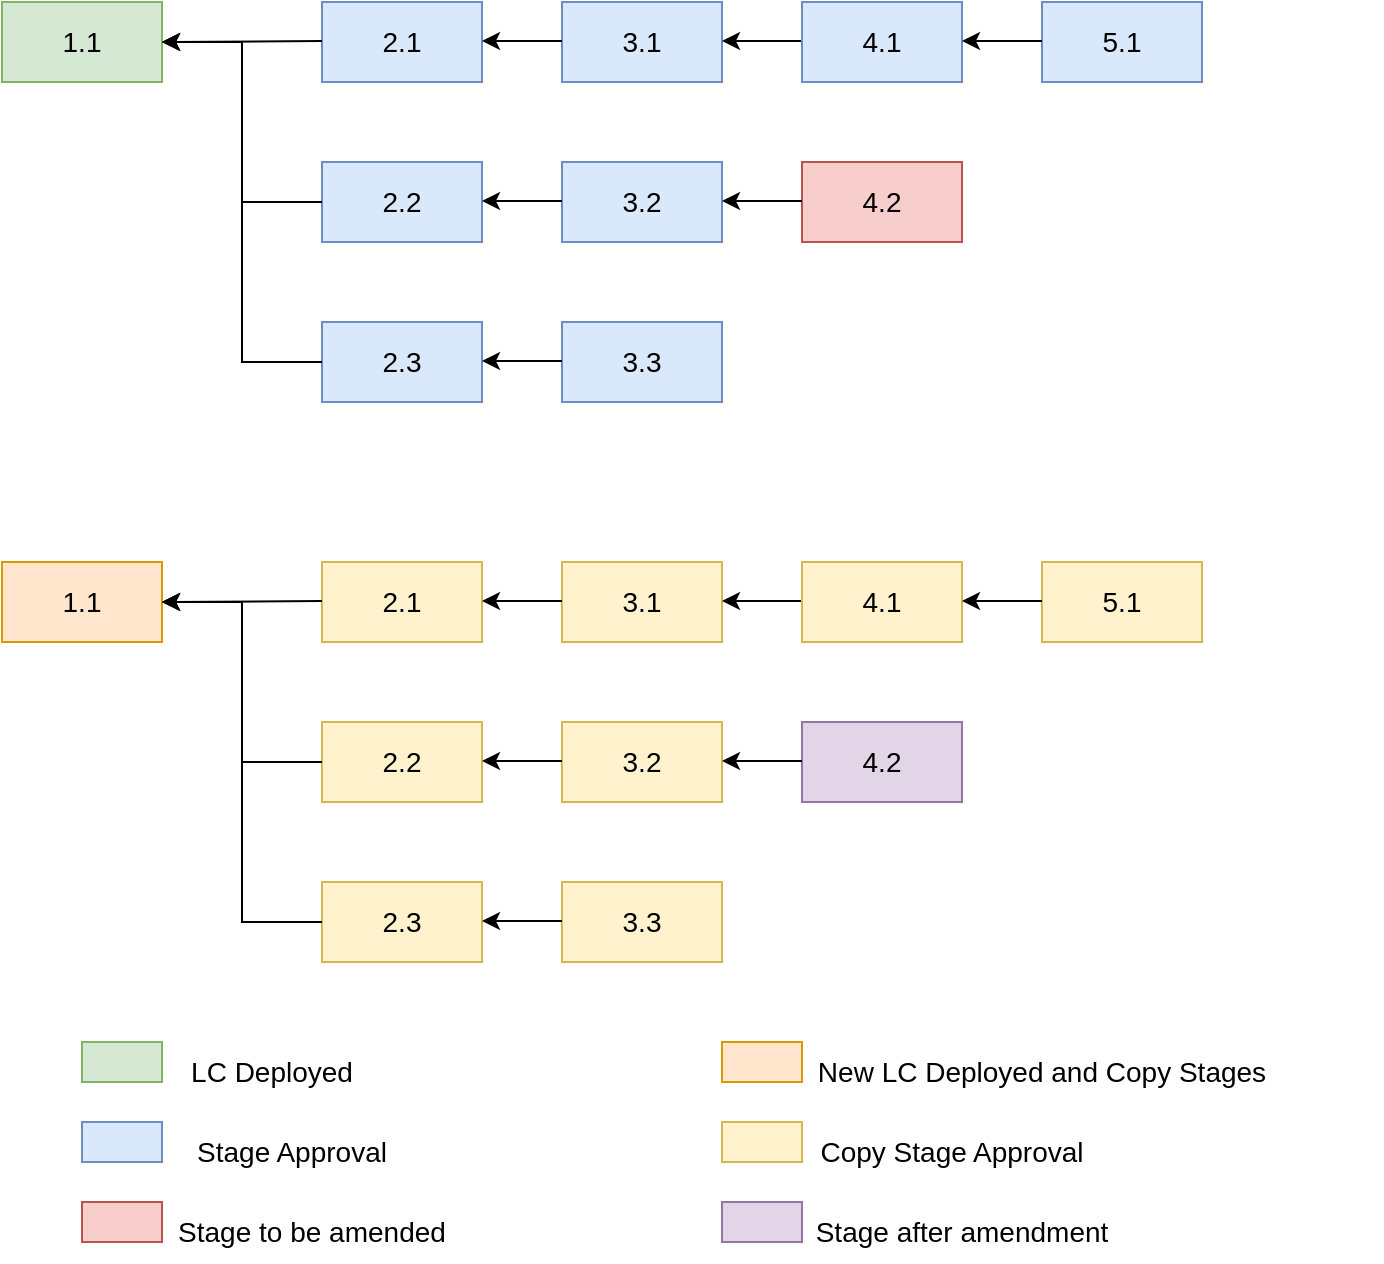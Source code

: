 <mxfile version="18.0.1" type="device"><diagram id="9ahsGjUvnghgpk4HFN8c" name="Page-1"><mxGraphModel dx="907" dy="724" grid="1" gridSize="10" guides="1" tooltips="1" connect="1" arrows="1" fold="1" page="1" pageScale="1" pageWidth="850" pageHeight="1100" math="0" shadow="0"><root><mxCell id="0"/><mxCell id="1" parent="0"/><mxCell id="de37TaFGOWWzAti_uAGI-1" value="&lt;font style=&quot;font-size: 14px;&quot;&gt;1.1&lt;/font&gt;" style="rounded=0;whiteSpace=wrap;html=1;fillColor=#d5e8d4;strokeColor=#82b366;" vertex="1" parent="1"><mxGeometry x="40" y="160" width="80" height="40" as="geometry"/></mxCell><mxCell id="de37TaFGOWWzAti_uAGI-2" value="&lt;font style=&quot;font-size: 14px;&quot;&gt;2.1&lt;/font&gt;" style="rounded=0;whiteSpace=wrap;html=1;fillColor=#dae8fc;strokeColor=#6c8ebf;" vertex="1" parent="1"><mxGeometry x="200" y="160" width="80" height="40" as="geometry"/></mxCell><mxCell id="de37TaFGOWWzAti_uAGI-3" value="&lt;font style=&quot;font-size: 14px;&quot;&gt;2.2&lt;/font&gt;" style="rounded=0;whiteSpace=wrap;html=1;fillColor=#dae8fc;strokeColor=#6c8ebf;" vertex="1" parent="1"><mxGeometry x="200" y="240" width="80" height="40" as="geometry"/></mxCell><mxCell id="de37TaFGOWWzAti_uAGI-4" value="&lt;font style=&quot;font-size: 14px;&quot;&gt;2.3&lt;/font&gt;" style="rounded=0;whiteSpace=wrap;html=1;fillColor=#dae8fc;strokeColor=#6c8ebf;" vertex="1" parent="1"><mxGeometry x="200" y="320" width="80" height="40" as="geometry"/></mxCell><mxCell id="de37TaFGOWWzAti_uAGI-5" value="&lt;font style=&quot;font-size: 14px;&quot;&gt;3.1&lt;/font&gt;" style="rounded=0;whiteSpace=wrap;html=1;fillColor=#dae8fc;strokeColor=#6c8ebf;" vertex="1" parent="1"><mxGeometry x="320" y="160" width="80" height="40" as="geometry"/></mxCell><mxCell id="de37TaFGOWWzAti_uAGI-6" value="&lt;font style=&quot;font-size: 14px;&quot;&gt;3.2&lt;/font&gt;" style="rounded=0;whiteSpace=wrap;html=1;fillColor=#dae8fc;strokeColor=#6c8ebf;" vertex="1" parent="1"><mxGeometry x="320" y="240" width="80" height="40" as="geometry"/></mxCell><mxCell id="de37TaFGOWWzAti_uAGI-7" value="&lt;font style=&quot;font-size: 14px;&quot;&gt;3.3&lt;/font&gt;" style="rounded=0;whiteSpace=wrap;html=1;fillColor=#dae8fc;strokeColor=#6c8ebf;" vertex="1" parent="1"><mxGeometry x="320" y="320" width="80" height="40" as="geometry"/></mxCell><mxCell id="de37TaFGOWWzAti_uAGI-14" value="" style="endArrow=classic;html=1;rounded=0;fontSize=14;entryX=1;entryY=0.5;entryDx=0;entryDy=0;" edge="1" parent="1" target="de37TaFGOWWzAti_uAGI-1"><mxGeometry width="50" height="50" relative="1" as="geometry"><mxPoint x="200" y="179.5" as="sourcePoint"/><mxPoint x="160" y="179.5" as="targetPoint"/></mxGeometry></mxCell><mxCell id="de37TaFGOWWzAti_uAGI-15" value="" style="endArrow=classic;html=1;rounded=0;fontSize=14;" edge="1" parent="1"><mxGeometry width="50" height="50" relative="1" as="geometry"><mxPoint x="320" y="179.5" as="sourcePoint"/><mxPoint x="280" y="179.5" as="targetPoint"/></mxGeometry></mxCell><mxCell id="de37TaFGOWWzAti_uAGI-16" value="" style="endArrow=classic;html=1;rounded=0;fontSize=14;" edge="1" parent="1"><mxGeometry width="50" height="50" relative="1" as="geometry"><mxPoint x="320" y="259.5" as="sourcePoint"/><mxPoint x="280" y="259.5" as="targetPoint"/></mxGeometry></mxCell><mxCell id="de37TaFGOWWzAti_uAGI-17" value="" style="endArrow=classic;html=1;rounded=0;fontSize=14;" edge="1" parent="1"><mxGeometry width="50" height="50" relative="1" as="geometry"><mxPoint x="320" y="339.5" as="sourcePoint"/><mxPoint x="280" y="339.5" as="targetPoint"/></mxGeometry></mxCell><mxCell id="de37TaFGOWWzAti_uAGI-19" value="" style="endArrow=classic;html=1;rounded=0;fontSize=14;" edge="1" parent="1"><mxGeometry width="50" height="50" relative="1" as="geometry"><mxPoint x="440" y="179.5" as="sourcePoint"/><mxPoint x="400" y="179.5" as="targetPoint"/></mxGeometry></mxCell><mxCell id="de37TaFGOWWzAti_uAGI-21" value="&lt;font style=&quot;font-size: 14px;&quot;&gt;4.1&lt;/font&gt;" style="rounded=0;whiteSpace=wrap;html=1;fillColor=#dae8fc;strokeColor=#6c8ebf;" vertex="1" parent="1"><mxGeometry x="440" y="160" width="80" height="40" as="geometry"/></mxCell><mxCell id="de37TaFGOWWzAti_uAGI-22" value="&lt;font style=&quot;font-size: 14px;&quot;&gt;4.2&lt;/font&gt;" style="rounded=0;whiteSpace=wrap;html=1;fillColor=#f8cecc;strokeColor=#b85450;" vertex="1" parent="1"><mxGeometry x="440" y="240" width="80" height="40" as="geometry"/></mxCell><mxCell id="de37TaFGOWWzAti_uAGI-24" value="&lt;font style=&quot;font-size: 14px;&quot;&gt;5.1&lt;/font&gt;" style="rounded=0;whiteSpace=wrap;html=1;fillColor=#dae8fc;strokeColor=#6c8ebf;" vertex="1" parent="1"><mxGeometry x="560" y="160" width="80" height="40" as="geometry"/></mxCell><mxCell id="de37TaFGOWWzAti_uAGI-27" value="" style="endArrow=classic;html=1;rounded=0;fontSize=14;" edge="1" parent="1"><mxGeometry width="50" height="50" relative="1" as="geometry"><mxPoint x="440" y="259.5" as="sourcePoint"/><mxPoint x="400" y="259.5" as="targetPoint"/></mxGeometry></mxCell><mxCell id="de37TaFGOWWzAti_uAGI-31" value="" style="endArrow=classic;html=1;rounded=0;fontSize=14;" edge="1" parent="1"><mxGeometry width="50" height="50" relative="1" as="geometry"><mxPoint x="560" y="179.5" as="sourcePoint"/><mxPoint x="520" y="179.5" as="targetPoint"/></mxGeometry></mxCell><mxCell id="de37TaFGOWWzAti_uAGI-39" value="" style="endArrow=classic;html=1;rounded=0;fontSize=14;entryX=1;entryY=0.5;entryDx=0;entryDy=0;exitX=0;exitY=0.5;exitDx=0;exitDy=0;" edge="1" parent="1" source="de37TaFGOWWzAti_uAGI-3" target="de37TaFGOWWzAti_uAGI-1"><mxGeometry width="50" height="50" relative="1" as="geometry"><mxPoint x="170" y="279" as="sourcePoint"/><mxPoint x="130" y="279" as="targetPoint"/><Array as="points"><mxPoint x="160" y="260"/><mxPoint x="160" y="180"/></Array></mxGeometry></mxCell><mxCell id="de37TaFGOWWzAti_uAGI-40" value="" style="endArrow=classic;html=1;rounded=0;fontSize=14;entryX=1;entryY=0.5;entryDx=0;entryDy=0;exitX=0;exitY=0.5;exitDx=0;exitDy=0;" edge="1" parent="1" source="de37TaFGOWWzAti_uAGI-4" target="de37TaFGOWWzAti_uAGI-1"><mxGeometry width="50" height="50" relative="1" as="geometry"><mxPoint x="70" y="340" as="sourcePoint"/><mxPoint x="130" y="240" as="targetPoint"/><Array as="points"><mxPoint x="160" y="340"/><mxPoint x="160" y="260"/><mxPoint x="160" y="180"/></Array></mxGeometry></mxCell><mxCell id="de37TaFGOWWzAti_uAGI-49" value="" style="rounded=0;whiteSpace=wrap;html=1;fontSize=14;fillColor=#d5e8d4;strokeColor=#82b366;" vertex="1" parent="1"><mxGeometry x="80" y="680" width="40" height="20" as="geometry"/></mxCell><mxCell id="de37TaFGOWWzAti_uAGI-50" value="LC Deployed " style="text;html=1;strokeColor=none;fillColor=none;align=center;verticalAlign=middle;whiteSpace=wrap;rounded=0;fontSize=14;" vertex="1" parent="1"><mxGeometry x="80" y="680" width="190" height="30" as="geometry"/></mxCell><mxCell id="de37TaFGOWWzAti_uAGI-55" value="" style="rounded=0;whiteSpace=wrap;html=1;fontSize=14;fillColor=#dae8fc;strokeColor=#6c8ebf;" vertex="1" parent="1"><mxGeometry x="80" y="720" width="40" height="20" as="geometry"/></mxCell><mxCell id="de37TaFGOWWzAti_uAGI-56" value="" style="rounded=0;whiteSpace=wrap;html=1;fontSize=14;fillColor=#f8cecc;strokeColor=#b85450;" vertex="1" parent="1"><mxGeometry x="80" y="760" width="40" height="20" as="geometry"/></mxCell><mxCell id="de37TaFGOWWzAti_uAGI-57" value="Stage to be amended" style="text;html=1;strokeColor=none;fillColor=none;align=center;verticalAlign=middle;whiteSpace=wrap;rounded=0;fontSize=14;" vertex="1" parent="1"><mxGeometry x="100" y="760" width="190" height="30" as="geometry"/></mxCell><mxCell id="de37TaFGOWWzAti_uAGI-59" value="Stage Approval" style="text;html=1;strokeColor=none;fillColor=none;align=center;verticalAlign=middle;whiteSpace=wrap;rounded=0;fontSize=14;" vertex="1" parent="1"><mxGeometry x="90" y="720" width="190" height="30" as="geometry"/></mxCell><mxCell id="de37TaFGOWWzAti_uAGI-80" value="&lt;font style=&quot;font-size: 14px;&quot;&gt;1.1&lt;/font&gt;" style="rounded=0;whiteSpace=wrap;html=1;fillColor=#ffe6cc;strokeColor=#d79b00;" vertex="1" parent="1"><mxGeometry x="40" y="440" width="80" height="40" as="geometry"/></mxCell><mxCell id="de37TaFGOWWzAti_uAGI-81" value="&lt;font style=&quot;font-size: 14px;&quot;&gt;2.1&lt;/font&gt;" style="rounded=0;whiteSpace=wrap;html=1;fillColor=#fff2cc;strokeColor=#d6b656;" vertex="1" parent="1"><mxGeometry x="200" y="440" width="80" height="40" as="geometry"/></mxCell><mxCell id="de37TaFGOWWzAti_uAGI-82" value="&lt;font style=&quot;font-size: 14px;&quot;&gt;2.2&lt;/font&gt;" style="rounded=0;whiteSpace=wrap;html=1;fillColor=#fff2cc;strokeColor=#d6b656;" vertex="1" parent="1"><mxGeometry x="200" y="520" width="80" height="40" as="geometry"/></mxCell><mxCell id="de37TaFGOWWzAti_uAGI-83" value="&lt;font style=&quot;font-size: 14px;&quot;&gt;2.3&lt;/font&gt;" style="rounded=0;whiteSpace=wrap;html=1;fillColor=#fff2cc;strokeColor=#d6b656;" vertex="1" parent="1"><mxGeometry x="200" y="600" width="80" height="40" as="geometry"/></mxCell><mxCell id="de37TaFGOWWzAti_uAGI-84" value="&lt;font style=&quot;font-size: 14px;&quot;&gt;3.1&lt;/font&gt;" style="rounded=0;whiteSpace=wrap;html=1;fillColor=#fff2cc;strokeColor=#d6b656;" vertex="1" parent="1"><mxGeometry x="320" y="440" width="80" height="40" as="geometry"/></mxCell><mxCell id="de37TaFGOWWzAti_uAGI-85" value="&lt;font style=&quot;font-size: 14px;&quot;&gt;3.2&lt;/font&gt;" style="rounded=0;whiteSpace=wrap;html=1;fillColor=#fff2cc;strokeColor=#d6b656;" vertex="1" parent="1"><mxGeometry x="320" y="520" width="80" height="40" as="geometry"/></mxCell><mxCell id="de37TaFGOWWzAti_uAGI-86" value="&lt;font style=&quot;font-size: 14px;&quot;&gt;3.3&lt;/font&gt;" style="rounded=0;whiteSpace=wrap;html=1;fillColor=#fff2cc;strokeColor=#d6b656;" vertex="1" parent="1"><mxGeometry x="320" y="600" width="80" height="40" as="geometry"/></mxCell><mxCell id="de37TaFGOWWzAti_uAGI-87" value="" style="endArrow=classic;html=1;rounded=0;fontSize=14;entryX=1;entryY=0.5;entryDx=0;entryDy=0;" edge="1" target="de37TaFGOWWzAti_uAGI-80" parent="1"><mxGeometry width="50" height="50" relative="1" as="geometry"><mxPoint x="200" y="459.5" as="sourcePoint"/><mxPoint x="160" y="459.5" as="targetPoint"/></mxGeometry></mxCell><mxCell id="de37TaFGOWWzAti_uAGI-88" value="" style="endArrow=classic;html=1;rounded=0;fontSize=14;" edge="1" parent="1"><mxGeometry width="50" height="50" relative="1" as="geometry"><mxPoint x="320" y="459.5" as="sourcePoint"/><mxPoint x="280" y="459.5" as="targetPoint"/></mxGeometry></mxCell><mxCell id="de37TaFGOWWzAti_uAGI-89" value="" style="endArrow=classic;html=1;rounded=0;fontSize=14;" edge="1" parent="1"><mxGeometry width="50" height="50" relative="1" as="geometry"><mxPoint x="320" y="539.5" as="sourcePoint"/><mxPoint x="280" y="539.5" as="targetPoint"/></mxGeometry></mxCell><mxCell id="de37TaFGOWWzAti_uAGI-90" value="" style="endArrow=classic;html=1;rounded=0;fontSize=14;" edge="1" parent="1"><mxGeometry width="50" height="50" relative="1" as="geometry"><mxPoint x="320" y="619.5" as="sourcePoint"/><mxPoint x="280" y="619.5" as="targetPoint"/></mxGeometry></mxCell><mxCell id="de37TaFGOWWzAti_uAGI-91" value="" style="endArrow=classic;html=1;rounded=0;fontSize=14;" edge="1" parent="1"><mxGeometry width="50" height="50" relative="1" as="geometry"><mxPoint x="440" y="459.5" as="sourcePoint"/><mxPoint x="400" y="459.5" as="targetPoint"/></mxGeometry></mxCell><mxCell id="de37TaFGOWWzAti_uAGI-92" value="&lt;font style=&quot;font-size: 14px;&quot;&gt;4.1&lt;/font&gt;" style="rounded=0;whiteSpace=wrap;html=1;fillColor=#fff2cc;strokeColor=#d6b656;" vertex="1" parent="1"><mxGeometry x="440" y="440" width="80" height="40" as="geometry"/></mxCell><mxCell id="de37TaFGOWWzAti_uAGI-93" value="&lt;font style=&quot;font-size: 14px;&quot;&gt;4.2&lt;/font&gt;" style="rounded=0;whiteSpace=wrap;html=1;fillColor=#e1d5e7;strokeColor=#9673a6;" vertex="1" parent="1"><mxGeometry x="440" y="520" width="80" height="40" as="geometry"/></mxCell><mxCell id="de37TaFGOWWzAti_uAGI-94" value="&lt;font style=&quot;font-size: 14px;&quot;&gt;5.1&lt;/font&gt;" style="rounded=0;whiteSpace=wrap;html=1;fillColor=#fff2cc;strokeColor=#d6b656;" vertex="1" parent="1"><mxGeometry x="560" y="440" width="80" height="40" as="geometry"/></mxCell><mxCell id="de37TaFGOWWzAti_uAGI-95" value="" style="endArrow=classic;html=1;rounded=0;fontSize=14;" edge="1" parent="1"><mxGeometry width="50" height="50" relative="1" as="geometry"><mxPoint x="440" y="539.5" as="sourcePoint"/><mxPoint x="400" y="539.5" as="targetPoint"/></mxGeometry></mxCell><mxCell id="de37TaFGOWWzAti_uAGI-96" value="" style="endArrow=classic;html=1;rounded=0;fontSize=14;" edge="1" parent="1"><mxGeometry width="50" height="50" relative="1" as="geometry"><mxPoint x="560" y="459.5" as="sourcePoint"/><mxPoint x="520" y="459.5" as="targetPoint"/></mxGeometry></mxCell><mxCell id="de37TaFGOWWzAti_uAGI-97" value="" style="endArrow=classic;html=1;rounded=0;fontSize=14;entryX=1;entryY=0.5;entryDx=0;entryDy=0;exitX=0;exitY=0.5;exitDx=0;exitDy=0;" edge="1" source="de37TaFGOWWzAti_uAGI-82" target="de37TaFGOWWzAti_uAGI-80" parent="1"><mxGeometry width="50" height="50" relative="1" as="geometry"><mxPoint x="170" y="559" as="sourcePoint"/><mxPoint x="130" y="559" as="targetPoint"/><Array as="points"><mxPoint x="160" y="540"/><mxPoint x="160" y="460"/></Array></mxGeometry></mxCell><mxCell id="de37TaFGOWWzAti_uAGI-98" value="" style="endArrow=classic;html=1;rounded=0;fontSize=14;entryX=1;entryY=0.5;entryDx=0;entryDy=0;exitX=0;exitY=0.5;exitDx=0;exitDy=0;" edge="1" source="de37TaFGOWWzAti_uAGI-83" target="de37TaFGOWWzAti_uAGI-80" parent="1"><mxGeometry width="50" height="50" relative="1" as="geometry"><mxPoint x="70" y="620" as="sourcePoint"/><mxPoint x="130" y="520" as="targetPoint"/><Array as="points"><mxPoint x="160" y="620"/><mxPoint x="160" y="540"/><mxPoint x="160" y="460"/></Array></mxGeometry></mxCell><mxCell id="de37TaFGOWWzAti_uAGI-99" value="" style="rounded=0;whiteSpace=wrap;html=1;fontSize=14;fillColor=#ffe6cc;strokeColor=#d79b00;" vertex="1" parent="1"><mxGeometry x="400" y="680" width="40" height="20" as="geometry"/></mxCell><mxCell id="de37TaFGOWWzAti_uAGI-100" value="New LC Deployed and Copy Stages" style="text;html=1;strokeColor=none;fillColor=none;align=center;verticalAlign=middle;whiteSpace=wrap;rounded=0;fontSize=14;" vertex="1" parent="1"><mxGeometry x="390" y="680" width="340" height="30" as="geometry"/></mxCell><mxCell id="de37TaFGOWWzAti_uAGI-101" value="" style="rounded=0;whiteSpace=wrap;html=1;fontSize=14;fillColor=#fff2cc;strokeColor=#d6b656;" vertex="1" parent="1"><mxGeometry x="400" y="720" width="40" height="20" as="geometry"/></mxCell><mxCell id="de37TaFGOWWzAti_uAGI-102" value="" style="rounded=0;whiteSpace=wrap;html=1;fontSize=14;fillColor=#e1d5e7;strokeColor=#9673a6;" vertex="1" parent="1"><mxGeometry x="400" y="760" width="40" height="20" as="geometry"/></mxCell><mxCell id="de37TaFGOWWzAti_uAGI-103" value="Stage after amendment" style="text;html=1;strokeColor=none;fillColor=none;align=center;verticalAlign=middle;whiteSpace=wrap;rounded=0;fontSize=14;" vertex="1" parent="1"><mxGeometry x="425" y="760" width="190" height="30" as="geometry"/></mxCell><mxCell id="de37TaFGOWWzAti_uAGI-104" value="Copy Stage Approval" style="text;html=1;strokeColor=none;fillColor=none;align=center;verticalAlign=middle;whiteSpace=wrap;rounded=0;fontSize=14;" vertex="1" parent="1"><mxGeometry x="420" y="720" width="190" height="30" as="geometry"/></mxCell></root></mxGraphModel></diagram></mxfile>